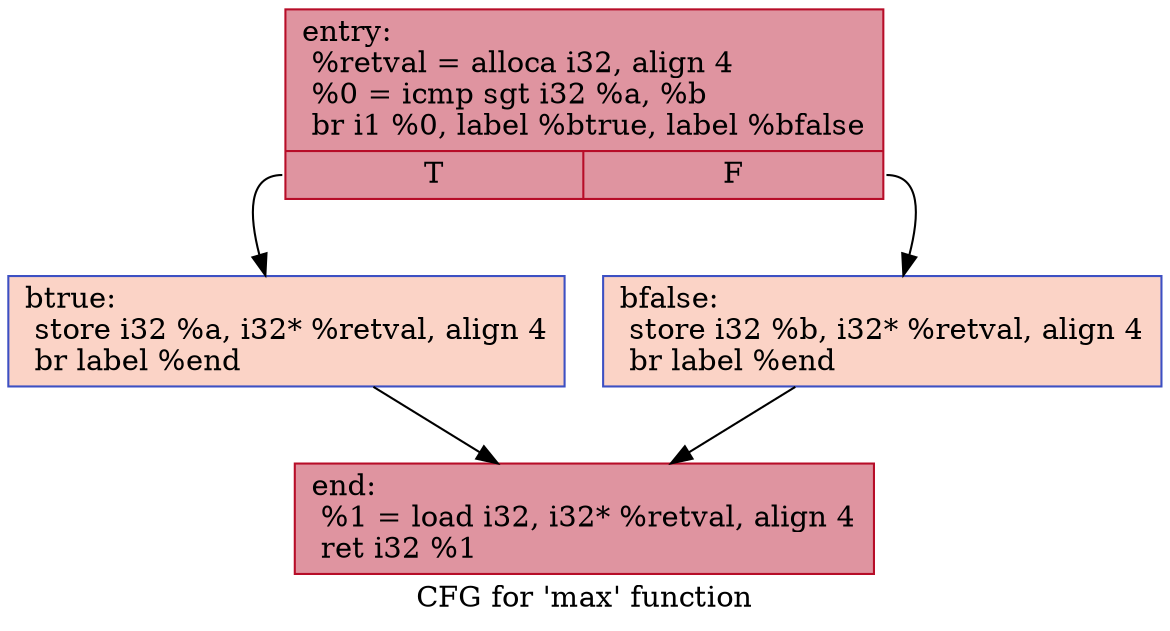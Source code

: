digraph "CFG for 'max' function" {
	label="CFG for 'max' function";

	Node0x120635d60 [shape=record,color="#b70d28ff", style=filled, fillcolor="#b70d2870",label="{entry:\l  %retval = alloca i32, align 4\l  %0 = icmp sgt i32 %a, %b\l  br i1 %0, label %btrue, label %bfalse\l|{<s0>T|<s1>F}}"];
	Node0x120635d60:s0 -> Node0x120635f50;
	Node0x120635d60:s1 -> Node0x120635fb0;
	Node0x120635f50 [shape=record,color="#3d50c3ff", style=filled, fillcolor="#f59c7d70",label="{btrue:                                            \l  store i32 %a, i32* %retval, align 4\l  br label %end\l}"];
	Node0x120635f50 -> Node0x120636180;
	Node0x120635fb0 [shape=record,color="#3d50c3ff", style=filled, fillcolor="#f59c7d70",label="{bfalse:                                           \l  store i32 %b, i32* %retval, align 4\l  br label %end\l}"];
	Node0x120635fb0 -> Node0x120636180;
	Node0x120636180 [shape=record,color="#b70d28ff", style=filled, fillcolor="#b70d2870",label="{end:                                              \l  %1 = load i32, i32* %retval, align 4\l  ret i32 %1\l}"];
}
